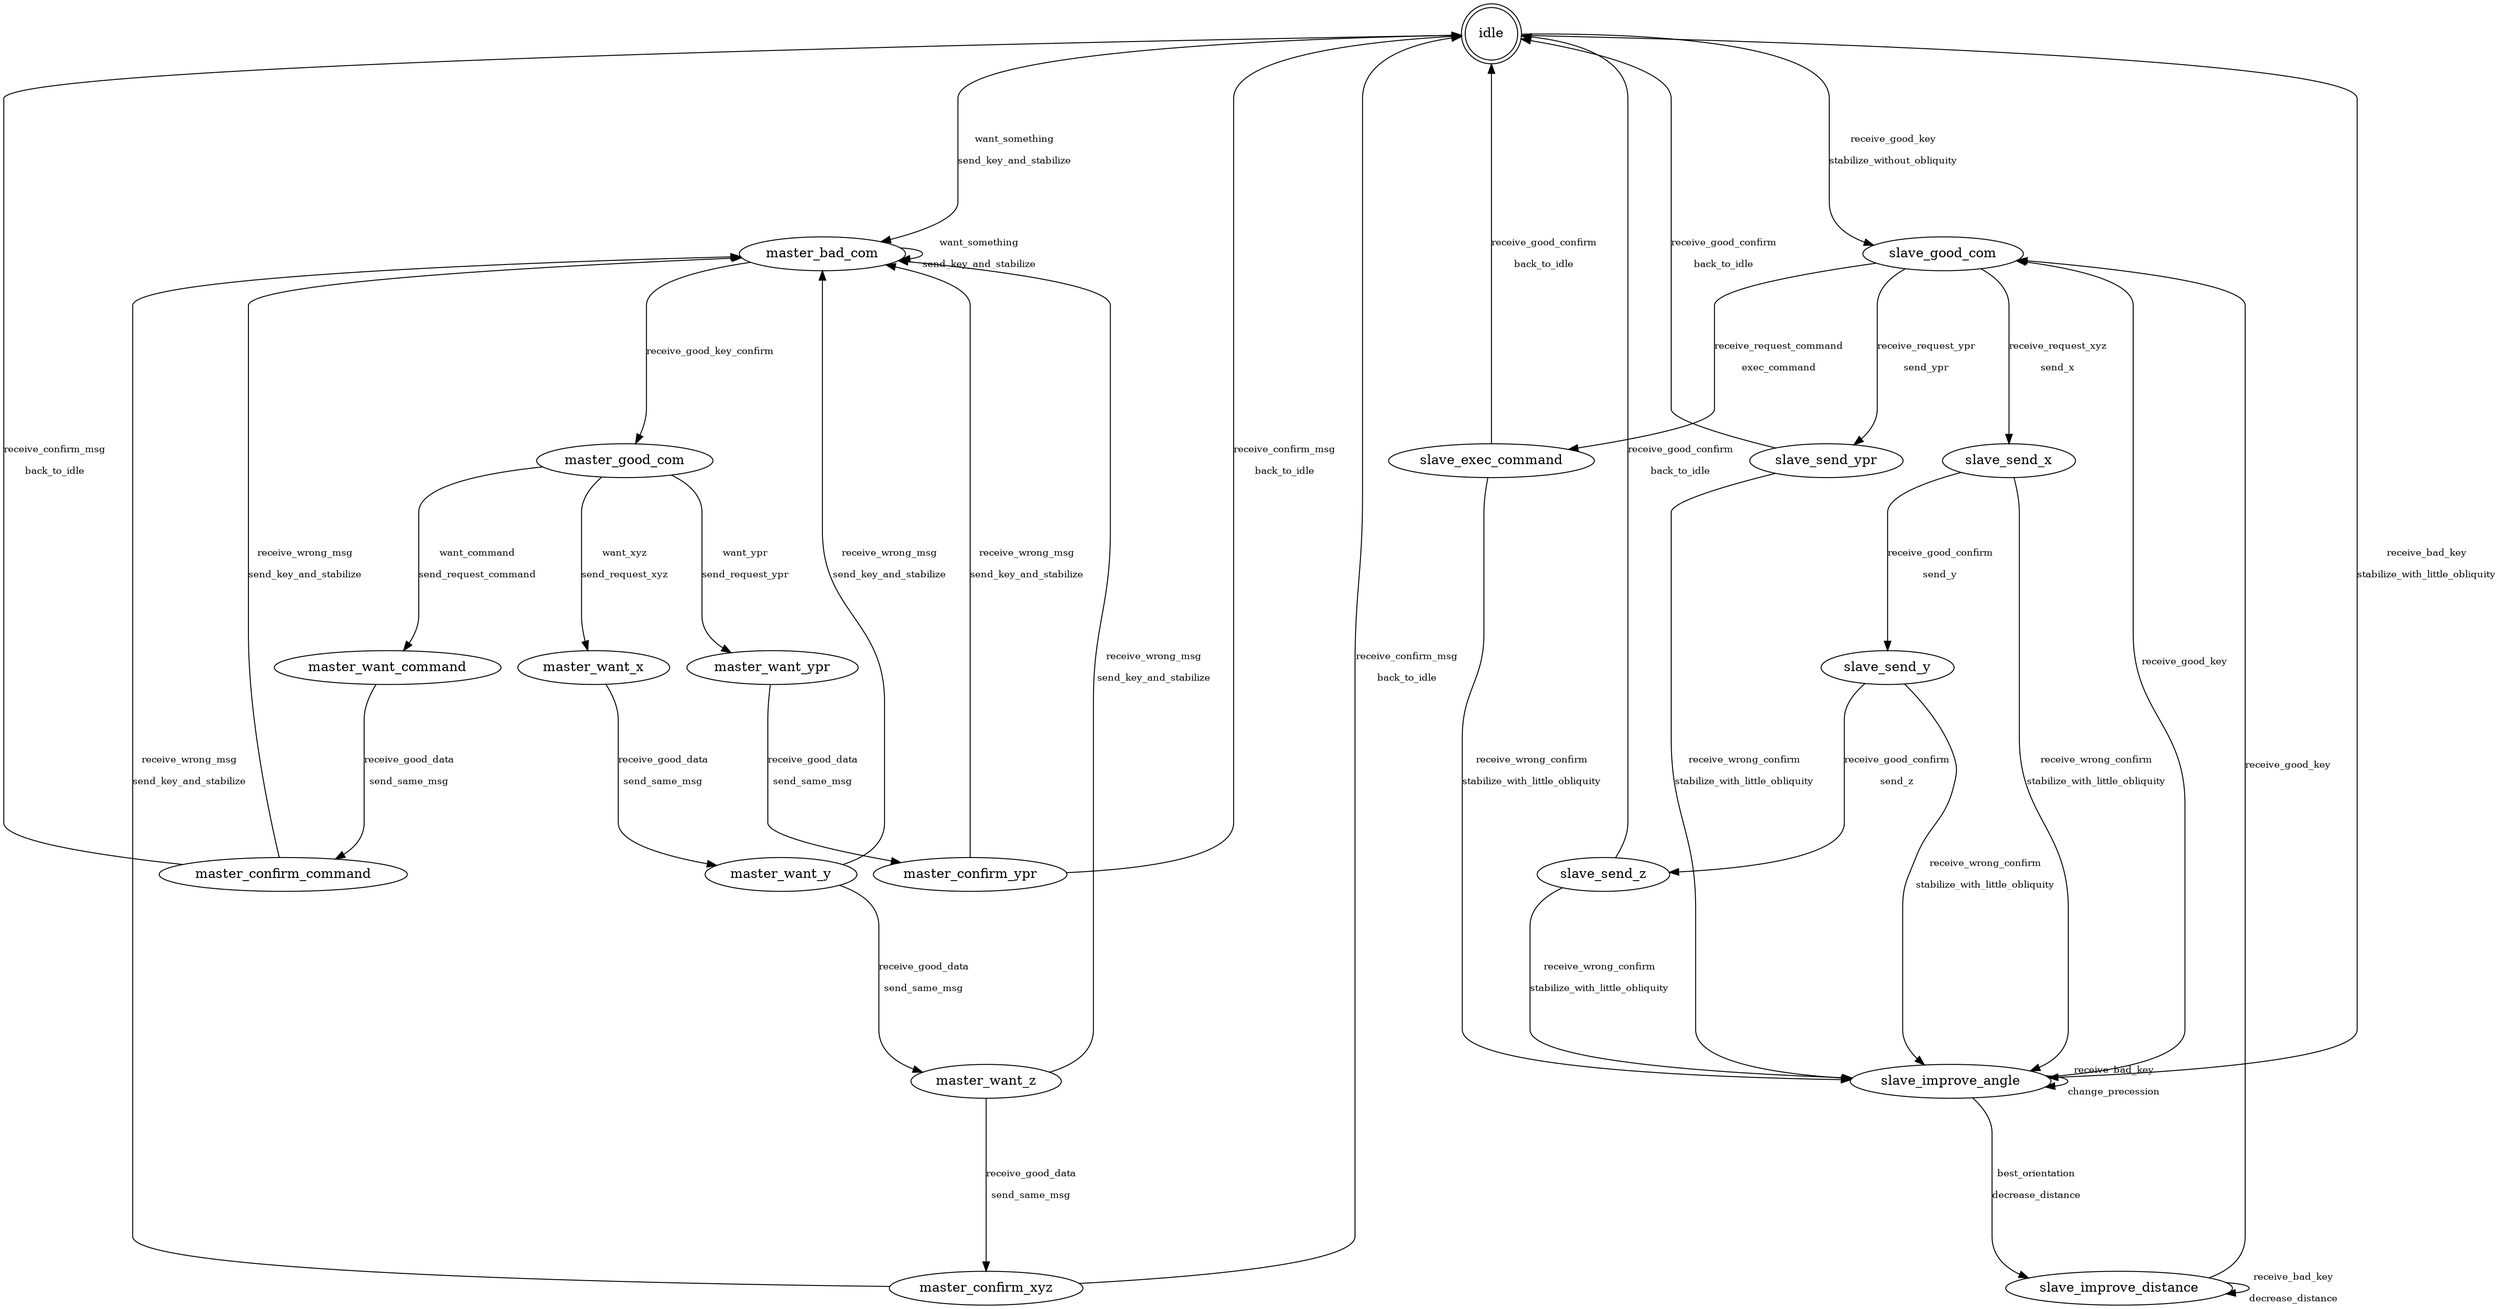 digraph links {
	edge [fontsize = 10];
	idle;
	master_bad_com;
	master_confirm_command;
	master_confirm_xyz;
	master_confirm_ypr;
	master_good_com;
	master_want_command;
	master_want_x;
	master_want_y;
	master_want_ypr;
	master_want_z;
	slave_exec_command;
	slave_good_com;
	slave_improve_angle;
	slave_improve_distance;
	slave_send_x;
	slave_send_y;
	slave_send_ypr;
	slave_send_z;
	idle[shape=doublecircle];
	idle->master_bad_com [label = "want_something\n\nsend_key_and_stabilize"] [minlen=4]
	idle->slave_good_com [label = "receive_good_key\n\nstabilize_without_obliquity"] [minlen=4]
	idle->slave_improve_angle [label = "receive_bad_key\n\nstabilize_with_little_obliquity"] [minlen=4]
	master_bad_com->master_bad_com [label = "want_something\n\nsend_key_and_stabilize"] [minlen=4]
	master_bad_com->master_good_com [label = "receive_good_key_confirm\n\n"] [minlen=4]
	master_confirm_command->master_bad_com [label = "receive_wrong_msg\n\nsend_key_and_stabilize"] [minlen=4]
	master_confirm_command->idle [label = "receive_confirm_msg\n\nback_to_idle"] [minlen=4]
	master_confirm_xyz->master_bad_com [label = "receive_wrong_msg\n\nsend_key_and_stabilize"] [minlen=4]
	master_confirm_xyz->idle [label = "receive_confirm_msg\n\nback_to_idle"] [minlen=4]
	master_confirm_ypr->master_bad_com [label = "receive_wrong_msg\n\nsend_key_and_stabilize"] [minlen=4]
	master_confirm_ypr->idle [label = "receive_confirm_msg\n\nback_to_idle"] [minlen=4]
	master_good_com->master_want_x [label = "want_xyz\n\nsend_request_xyz"] [minlen=4]
	master_good_com->master_want_ypr [label = "want_ypr\n\nsend_request_ypr"] [minlen=4]
	master_good_com->master_want_command [label = "want_command\n\nsend_request_command"] [minlen=4]
	master_want_command->master_confirm_command [label = "receive_good_data\n\nsend_same_msg"] [minlen=4]
	master_want_x->master_want_y [label = "receive_good_data\n\nsend_same_msg"] [minlen=4]
	master_want_y->master_want_z [label = "receive_good_data\n\nsend_same_msg"] [minlen=4]
	master_want_y->master_bad_com [label = "receive_wrong_msg\n\nsend_key_and_stabilize"] [minlen=4]
	master_want_ypr->master_confirm_ypr [label = "receive_good_data\n\nsend_same_msg"] [minlen=4]
	master_want_z->master_confirm_xyz [label = "receive_good_data\n\nsend_same_msg"] [minlen=4]
	master_want_z->master_bad_com [label = "receive_wrong_msg\n\nsend_key_and_stabilize"] [minlen=4]
	slave_exec_command->idle [label = "receive_good_confirm\n\nback_to_idle"] [minlen=4]
	slave_exec_command->slave_improve_angle [label = "receive_wrong_confirm\n\nstabilize_with_little_obliquity"] [minlen=4]
	slave_good_com->slave_send_x [label = "receive_request_xyz\n\nsend_x"] [minlen=4]
	slave_good_com->slave_send_ypr [label = "receive_request_ypr\n\nsend_ypr"] [minlen=4]
	slave_good_com->slave_exec_command [label = "receive_request_command\n\nexec_command"] [minlen=4]
	slave_improve_angle->slave_good_com [label = "receive_good_key\n\n"] [minlen=4]
	slave_improve_angle->slave_improve_angle [label = "receive_bad_key\n\nchange_precession"] [minlen=4]
	slave_improve_angle->slave_improve_distance [label = "best_orientation\n\ndecrease_distance"] [minlen=4]
	slave_improve_distance->slave_good_com [label = "receive_good_key\n\n"] [minlen=4]
	slave_improve_distance->slave_improve_distance [label = "receive_bad_key\n\ndecrease_distance"] [minlen=4]
	slave_send_x->slave_send_y [label = "receive_good_confirm\n\nsend_y"] [minlen=4]
	slave_send_x->slave_improve_angle [label = "receive_wrong_confirm\n\nstabilize_with_little_obliquity"] [minlen=4]
	slave_send_y->slave_send_z [label = "receive_good_confirm\n\nsend_z"] [minlen=4]
	slave_send_y->slave_improve_angle [label = "receive_wrong_confirm\n\nstabilize_with_little_obliquity"] [minlen=4]
	slave_send_ypr->idle [label = "receive_good_confirm\n\nback_to_idle"] [minlen=4]
	slave_send_ypr->slave_improve_angle [label = "receive_wrong_confirm\n\nstabilize_with_little_obliquity"] [minlen=4]
	slave_send_z->idle [label = "receive_good_confirm\n\nback_to_idle"] [minlen=4]
	slave_send_z->slave_improve_angle [label = "receive_wrong_confirm\n\nstabilize_with_little_obliquity"] [minlen=4]
}